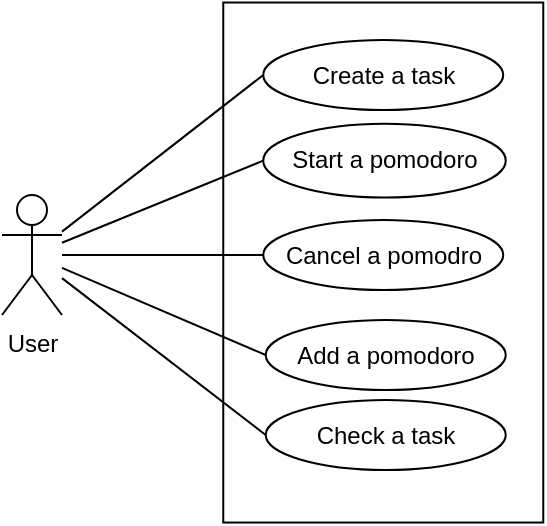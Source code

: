 <mxfile version="14.4.3" type="github"><diagram id="C5RBs43oDa-KdzZeNtuy" name="Page-1"><mxGraphModel dx="460" dy="765" grid="1" gridSize="10" guides="1" tooltips="1" connect="1" arrows="1" fold="1" page="1" pageScale="1" pageWidth="827" pageHeight="1169" math="0" shadow="0"><root><mxCell id="WIyWlLk6GJQsqaUBKTNV-0"/><mxCell id="WIyWlLk6GJQsqaUBKTNV-1" parent="WIyWlLk6GJQsqaUBKTNV-0"/><mxCell id="b6Fv41CcCkJJ5KtnE5fA-1" value="" style="rounded=0;whiteSpace=wrap;html=1;rotation=90;" vertex="1" parent="WIyWlLk6GJQsqaUBKTNV-1"><mxGeometry x="150.63" y="161.26" width="260" height="160" as="geometry"/></mxCell><mxCell id="b6Fv41CcCkJJ5KtnE5fA-2" value="Create a task" style="ellipse;whiteSpace=wrap;html=1;" vertex="1" parent="WIyWlLk6GJQsqaUBKTNV-1"><mxGeometry x="220.62" y="130" width="120" height="35" as="geometry"/></mxCell><mxCell id="b6Fv41CcCkJJ5KtnE5fA-3" value="Start a pomodoro" style="ellipse;whiteSpace=wrap;html=1;" vertex="1" parent="WIyWlLk6GJQsqaUBKTNV-1"><mxGeometry x="220.62" y="171.88" width="121.25" height="36.88" as="geometry"/></mxCell><mxCell id="b6Fv41CcCkJJ5KtnE5fA-4" value="Cancel a pomodro" style="ellipse;whiteSpace=wrap;html=1;" vertex="1" parent="WIyWlLk6GJQsqaUBKTNV-1"><mxGeometry x="220.62" y="220" width="120" height="35" as="geometry"/></mxCell><mxCell id="b6Fv41CcCkJJ5KtnE5fA-5" value="Add a pomodoro" style="ellipse;whiteSpace=wrap;html=1;" vertex="1" parent="WIyWlLk6GJQsqaUBKTNV-1"><mxGeometry x="221.87" y="270" width="120" height="35" as="geometry"/></mxCell><mxCell id="b6Fv41CcCkJJ5KtnE5fA-6" value="Check a task" style="ellipse;whiteSpace=wrap;html=1;" vertex="1" parent="WIyWlLk6GJQsqaUBKTNV-1"><mxGeometry x="221.87" y="310" width="120" height="35" as="geometry"/></mxCell><mxCell id="b6Fv41CcCkJJ5KtnE5fA-7" value="User" style="shape=umlActor;verticalLabelPosition=bottom;verticalAlign=top;html=1;outlineConnect=0;" vertex="1" parent="WIyWlLk6GJQsqaUBKTNV-1"><mxGeometry x="90" y="207.5" width="30" height="60" as="geometry"/></mxCell><mxCell id="b6Fv41CcCkJJ5KtnE5fA-8" value="" style="endArrow=none;html=1;entryX=0;entryY=0.5;entryDx=0;entryDy=0;" edge="1" parent="WIyWlLk6GJQsqaUBKTNV-1" source="b6Fv41CcCkJJ5KtnE5fA-7" target="b6Fv41CcCkJJ5KtnE5fA-2"><mxGeometry width="50" height="50" relative="1" as="geometry"><mxPoint x="150" y="130" as="sourcePoint"/><mxPoint x="250" y="370" as="targetPoint"/></mxGeometry></mxCell><mxCell id="b6Fv41CcCkJJ5KtnE5fA-9" value="" style="endArrow=none;html=1;entryX=0;entryY=0.5;entryDx=0;entryDy=0;" edge="1" parent="WIyWlLk6GJQsqaUBKTNV-1" source="b6Fv41CcCkJJ5KtnE5fA-7" target="b6Fv41CcCkJJ5KtnE5fA-3"><mxGeometry width="50" height="50" relative="1" as="geometry"><mxPoint x="200" y="420" as="sourcePoint"/><mxPoint x="250" y="370" as="targetPoint"/></mxGeometry></mxCell><mxCell id="b6Fv41CcCkJJ5KtnE5fA-11" value="" style="endArrow=none;html=1;entryX=0;entryY=0.5;entryDx=0;entryDy=0;" edge="1" parent="WIyWlLk6GJQsqaUBKTNV-1" source="b6Fv41CcCkJJ5KtnE5fA-7" target="b6Fv41CcCkJJ5KtnE5fA-6"><mxGeometry width="50" height="50" relative="1" as="geometry"><mxPoint x="200" y="420" as="sourcePoint"/><mxPoint x="250" y="370" as="targetPoint"/></mxGeometry></mxCell><mxCell id="b6Fv41CcCkJJ5KtnE5fA-12" value="" style="endArrow=none;html=1;entryX=0;entryY=0.5;entryDx=0;entryDy=0;" edge="1" parent="WIyWlLk6GJQsqaUBKTNV-1" source="b6Fv41CcCkJJ5KtnE5fA-7" target="b6Fv41CcCkJJ5KtnE5fA-5"><mxGeometry width="50" height="50" relative="1" as="geometry"><mxPoint x="200" y="420" as="sourcePoint"/><mxPoint x="250" y="370" as="targetPoint"/></mxGeometry></mxCell><mxCell id="b6Fv41CcCkJJ5KtnE5fA-13" value="" style="endArrow=none;html=1;entryX=0;entryY=0.5;entryDx=0;entryDy=0;" edge="1" parent="WIyWlLk6GJQsqaUBKTNV-1" source="b6Fv41CcCkJJ5KtnE5fA-7" target="b6Fv41CcCkJJ5KtnE5fA-4"><mxGeometry width="50" height="50" relative="1" as="geometry"><mxPoint x="200" y="420" as="sourcePoint"/><mxPoint x="250" y="370" as="targetPoint"/></mxGeometry></mxCell></root></mxGraphModel></diagram></mxfile>